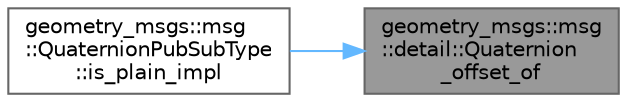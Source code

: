 digraph "geometry_msgs::msg::detail::Quaternion_offset_of"
{
 // INTERACTIVE_SVG=YES
 // LATEX_PDF_SIZE
  bgcolor="transparent";
  edge [fontname=Helvetica,fontsize=10,labelfontname=Helvetica,labelfontsize=10];
  node [fontname=Helvetica,fontsize=10,shape=box,height=0.2,width=0.4];
  rankdir="RL";
  Node1 [id="Node000001",label="geometry_msgs::msg\l::detail::Quaternion\l_offset_of",height=0.2,width=0.4,color="gray40", fillcolor="grey60", style="filled", fontcolor="black",tooltip=" "];
  Node1 -> Node2 [id="edge1_Node000001_Node000002",dir="back",color="steelblue1",style="solid",tooltip=" "];
  Node2 [id="Node000002",label="geometry_msgs::msg\l::QuaternionPubSubType\l::is_plain_impl",height=0.2,width=0.4,color="grey40", fillcolor="white", style="filled",URL="$d5/d1a/classgeometry__msgs_1_1msg_1_1QuaternionPubSubType.html#a9406c5dacd46d5580eb714412fbfad89",tooltip=" "];
}
